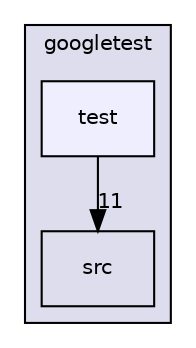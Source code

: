 digraph "_deps/googletest-src/googletest/test" {
  compound=true
  node [ fontsize="10", fontname="Helvetica"];
  edge [ labelfontsize="10", labelfontname="Helvetica"];
  subgraph clusterdir_22568a91a9e129076b6e99e80c459363 {
    graph [ bgcolor="#ddddee", pencolor="black", label="googletest" fontname="Helvetica", fontsize="10", URL="dir_22568a91a9e129076b6e99e80c459363.html"]
  dir_b5a926481c100ec3f70e47619693f3dc [shape=box label="src" URL="dir_b5a926481c100ec3f70e47619693f3dc.html"];
  dir_be287b7497f0125462aedb861aaf827b [shape=box, label="test", style="filled", fillcolor="#eeeeff", pencolor="black", URL="dir_be287b7497f0125462aedb861aaf827b.html"];
  }
  dir_be287b7497f0125462aedb861aaf827b->dir_b5a926481c100ec3f70e47619693f3dc [headlabel="11", labeldistance=1.5 headhref="dir_000045_000044.html"];
}

